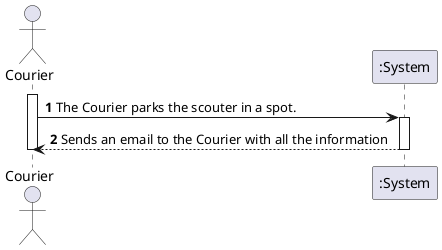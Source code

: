 @startuml
autonumber
actor "Courier" as COU

activate COU
COU -> ":System" : The Courier parks the scouter in a spot.
activate ":System"
":System" --> COU : Sends an email to the Courier with all the information
deactivate ":System"
deactivate COU
@enduml

